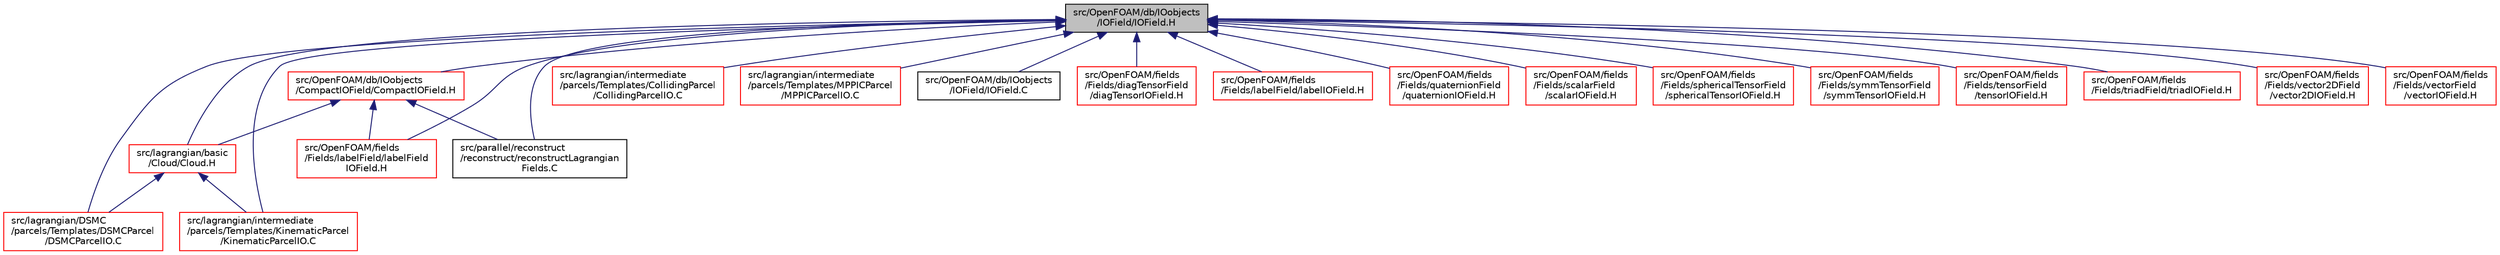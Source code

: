 digraph "src/OpenFOAM/db/IOobjects/IOField/IOField.H"
{
  bgcolor="transparent";
  edge [fontname="Helvetica",fontsize="10",labelfontname="Helvetica",labelfontsize="10"];
  node [fontname="Helvetica",fontsize="10",shape=record];
  Node103 [label="src/OpenFOAM/db/IOobjects\l/IOField/IOField.H",height=0.2,width=0.4,color="black", fillcolor="grey75", style="filled", fontcolor="black"];
  Node103 -> Node104 [dir="back",color="midnightblue",fontsize="10",style="solid",fontname="Helvetica"];
  Node104 [label="src/lagrangian/basic\l/Cloud/Cloud.H",height=0.2,width=0.4,color="red",URL="$a05525.html"];
  Node104 -> Node160 [dir="back",color="midnightblue",fontsize="10",style="solid",fontname="Helvetica"];
  Node160 [label="src/lagrangian/DSMC\l/parcels/Templates/DSMCParcel\l/DSMCParcelIO.C",height=0.2,width=0.4,color="red",URL="$a05738.html"];
  Node104 -> Node208 [dir="back",color="midnightblue",fontsize="10",style="solid",fontname="Helvetica"];
  Node208 [label="src/lagrangian/intermediate\l/parcels/Templates/KinematicParcel\l/KinematicParcelIO.C",height=0.2,width=0.4,color="red",URL="$a06125.html"];
  Node103 -> Node160 [dir="back",color="midnightblue",fontsize="10",style="solid",fontname="Helvetica"];
  Node103 -> Node205 [dir="back",color="midnightblue",fontsize="10",style="solid",fontname="Helvetica"];
  Node205 [label="src/lagrangian/intermediate\l/parcels/Templates/CollidingParcel\l/CollidingParcelIO.C",height=0.2,width=0.4,color="red",URL="$a06080.html"];
  Node103 -> Node208 [dir="back",color="midnightblue",fontsize="10",style="solid",fontname="Helvetica"];
  Node103 -> Node213 [dir="back",color="midnightblue",fontsize="10",style="solid",fontname="Helvetica"];
  Node213 [label="src/lagrangian/intermediate\l/parcels/Templates/MPPICParcel\l/MPPICParcelIO.C",height=0.2,width=0.4,color="red",URL="$a06140.html"];
  Node103 -> Node249 [dir="back",color="midnightblue",fontsize="10",style="solid",fontname="Helvetica"];
  Node249 [label="src/OpenFOAM/db/IOobjects\l/CompactIOField/CompactIOField.H",height=0.2,width=0.4,color="red",URL="$a09737.html"];
  Node249 -> Node104 [dir="back",color="midnightblue",fontsize="10",style="solid",fontname="Helvetica"];
  Node249 -> Node253 [dir="back",color="midnightblue",fontsize="10",style="solid",fontname="Helvetica"];
  Node253 [label="src/OpenFOAM/fields\l/Fields/labelField/labelField\lIOField.H",height=0.2,width=0.4,color="red",URL="$a10334.html"];
  Node249 -> Node268 [dir="back",color="midnightblue",fontsize="10",style="solid",fontname="Helvetica"];
  Node268 [label="src/parallel/reconstruct\l/reconstruct/reconstructLagrangian\lFields.C",height=0.2,width=0.4,color="black",URL="$a13982.html"];
  Node103 -> Node271 [dir="back",color="midnightblue",fontsize="10",style="solid",fontname="Helvetica"];
  Node271 [label="src/OpenFOAM/db/IOobjects\l/IOField/IOField.C",height=0.2,width=0.4,color="black",URL="$a09755.html"];
  Node103 -> Node272 [dir="back",color="midnightblue",fontsize="10",style="solid",fontname="Helvetica"];
  Node272 [label="src/OpenFOAM/fields\l/Fields/diagTensorField\l/diagTensorIOField.H",height=0.2,width=0.4,color="red",URL="$a10271.html"];
  Node103 -> Node253 [dir="back",color="midnightblue",fontsize="10",style="solid",fontname="Helvetica"];
  Node103 -> Node274 [dir="back",color="midnightblue",fontsize="10",style="solid",fontname="Helvetica"];
  Node274 [label="src/OpenFOAM/fields\l/Fields/labelField/labelIOField.H",height=0.2,width=0.4,color="red",URL="$a10340.html"];
  Node103 -> Node278 [dir="back",color="midnightblue",fontsize="10",style="solid",fontname="Helvetica"];
  Node278 [label="src/OpenFOAM/fields\l/Fields/quaternionField\l/quaternionIOField.H",height=0.2,width=0.4,color="red",URL="$a10364.html"];
  Node103 -> Node280 [dir="back",color="midnightblue",fontsize="10",style="solid",fontname="Helvetica"];
  Node280 [label="src/OpenFOAM/fields\l/Fields/scalarField\l/scalarIOField.H",height=0.2,width=0.4,color="red",URL="$a10382.html"];
  Node103 -> Node294 [dir="back",color="midnightblue",fontsize="10",style="solid",fontname="Helvetica"];
  Node294 [label="src/OpenFOAM/fields\l/Fields/sphericalTensorField\l/sphericalTensorIOField.H",height=0.2,width=0.4,color="red",URL="$a10400.html"];
  Node103 -> Node296 [dir="back",color="midnightblue",fontsize="10",style="solid",fontname="Helvetica"];
  Node296 [label="src/OpenFOAM/fields\l/Fields/symmTensorField\l/symmTensorIOField.H",height=0.2,width=0.4,color="red",URL="$a10418.html"];
  Node103 -> Node298 [dir="back",color="midnightblue",fontsize="10",style="solid",fontname="Helvetica"];
  Node298 [label="src/OpenFOAM/fields\l/Fields/tensorField\l/tensorIOField.H",height=0.2,width=0.4,color="red",URL="$a10442.html"];
  Node103 -> Node301 [dir="back",color="midnightblue",fontsize="10",style="solid",fontname="Helvetica"];
  Node301 [label="src/OpenFOAM/fields\l/Fields/triadField/triadIOField.H",height=0.2,width=0.4,color="red",URL="$a10469.html"];
  Node103 -> Node303 [dir="back",color="midnightblue",fontsize="10",style="solid",fontname="Helvetica"];
  Node303 [label="src/OpenFOAM/fields\l/Fields/vector2DField\l/vector2DIOField.H",height=0.2,width=0.4,color="red",URL="$a10493.html"];
  Node103 -> Node305 [dir="back",color="midnightblue",fontsize="10",style="solid",fontname="Helvetica"];
  Node305 [label="src/OpenFOAM/fields\l/Fields/vectorField\l/vectorIOField.H",height=0.2,width=0.4,color="red",URL="$a10508.html"];
  Node103 -> Node268 [dir="back",color="midnightblue",fontsize="10",style="solid",fontname="Helvetica"];
}

